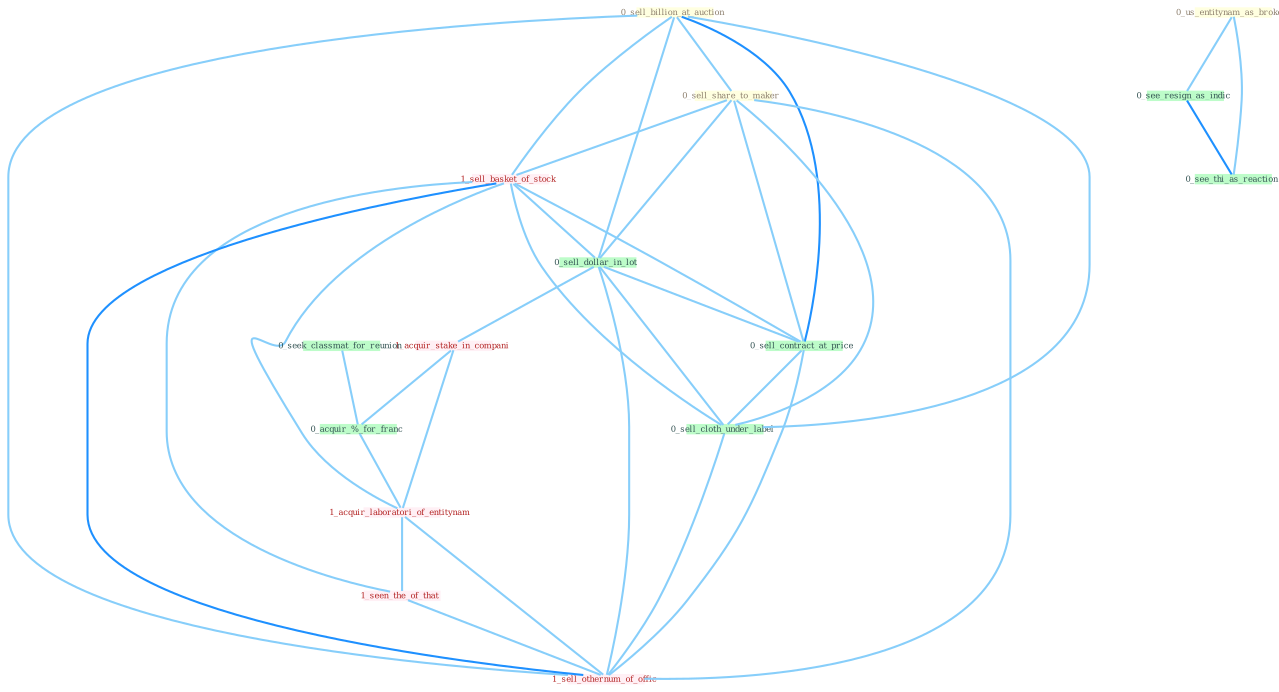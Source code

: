 Graph G{ 
    node
    [shape=polygon,style=filled,width=.5,height=.06,color="#BDFCC9",fixedsize=true,fontsize=4,
    fontcolor="#2f4f4f"];
    {node
    [color="#ffffe0", fontcolor="#8b7d6b"] "0_sell_billion_at_auction " "0_sell_share_to_maker " "0_us_entitynam_as_broker "}
{node [color="#fff0f5", fontcolor="#b22222"] "1_sell_basket_of_stock " "1_acquir_stake_in_compani " "1_acquir_laboratori_of_entitynam " "1_seen_the_of_that " "1_sell_othernum_of_offic "}
edge [color="#B0E2FF"];

	"0_sell_billion_at_auction " -- "0_sell_share_to_maker " [w="1", color="#87cefa" ];
	"0_sell_billion_at_auction " -- "1_sell_basket_of_stock " [w="1", color="#87cefa" ];
	"0_sell_billion_at_auction " -- "0_sell_dollar_in_lot " [w="1", color="#87cefa" ];
	"0_sell_billion_at_auction " -- "0_sell_contract_at_price " [w="2", color="#1e90ff" , len=0.8];
	"0_sell_billion_at_auction " -- "0_sell_cloth_under_label " [w="1", color="#87cefa" ];
	"0_sell_billion_at_auction " -- "1_sell_othernum_of_offic " [w="1", color="#87cefa" ];
	"0_sell_share_to_maker " -- "1_sell_basket_of_stock " [w="1", color="#87cefa" ];
	"0_sell_share_to_maker " -- "0_sell_dollar_in_lot " [w="1", color="#87cefa" ];
	"0_sell_share_to_maker " -- "0_sell_contract_at_price " [w="1", color="#87cefa" ];
	"0_sell_share_to_maker " -- "0_sell_cloth_under_label " [w="1", color="#87cefa" ];
	"0_sell_share_to_maker " -- "1_sell_othernum_of_offic " [w="1", color="#87cefa" ];
	"0_us_entitynam_as_broker " -- "0_see_resign_as_indic " [w="1", color="#87cefa" ];
	"0_us_entitynam_as_broker " -- "0_see_thi_as_reaction " [w="1", color="#87cefa" ];
	"0_seek_classmat_for_reunion " -- "0_acquir_%_for_franc " [w="1", color="#87cefa" ];
	"1_sell_basket_of_stock " -- "0_sell_dollar_in_lot " [w="1", color="#87cefa" ];
	"1_sell_basket_of_stock " -- "0_sell_contract_at_price " [w="1", color="#87cefa" ];
	"1_sell_basket_of_stock " -- "1_acquir_laboratori_of_entitynam " [w="1", color="#87cefa" ];
	"1_sell_basket_of_stock " -- "0_sell_cloth_under_label " [w="1", color="#87cefa" ];
	"1_sell_basket_of_stock " -- "1_seen_the_of_that " [w="1", color="#87cefa" ];
	"1_sell_basket_of_stock " -- "1_sell_othernum_of_offic " [w="2", color="#1e90ff" , len=0.8];
	"0_sell_dollar_in_lot " -- "1_acquir_stake_in_compani " [w="1", color="#87cefa" ];
	"0_sell_dollar_in_lot " -- "0_sell_contract_at_price " [w="1", color="#87cefa" ];
	"0_sell_dollar_in_lot " -- "0_sell_cloth_under_label " [w="1", color="#87cefa" ];
	"0_sell_dollar_in_lot " -- "1_sell_othernum_of_offic " [w="1", color="#87cefa" ];
	"0_see_resign_as_indic " -- "0_see_thi_as_reaction " [w="2", color="#1e90ff" , len=0.8];
	"1_acquir_stake_in_compani " -- "0_acquir_%_for_franc " [w="1", color="#87cefa" ];
	"1_acquir_stake_in_compani " -- "1_acquir_laboratori_of_entitynam " [w="1", color="#87cefa" ];
	"0_acquir_%_for_franc " -- "1_acquir_laboratori_of_entitynam " [w="1", color="#87cefa" ];
	"0_sell_contract_at_price " -- "0_sell_cloth_under_label " [w="1", color="#87cefa" ];
	"0_sell_contract_at_price " -- "1_sell_othernum_of_offic " [w="1", color="#87cefa" ];
	"1_acquir_laboratori_of_entitynam " -- "1_seen_the_of_that " [w="1", color="#87cefa" ];
	"1_acquir_laboratori_of_entitynam " -- "1_sell_othernum_of_offic " [w="1", color="#87cefa" ];
	"0_sell_cloth_under_label " -- "1_sell_othernum_of_offic " [w="1", color="#87cefa" ];
	"1_seen_the_of_that " -- "1_sell_othernum_of_offic " [w="1", color="#87cefa" ];
}